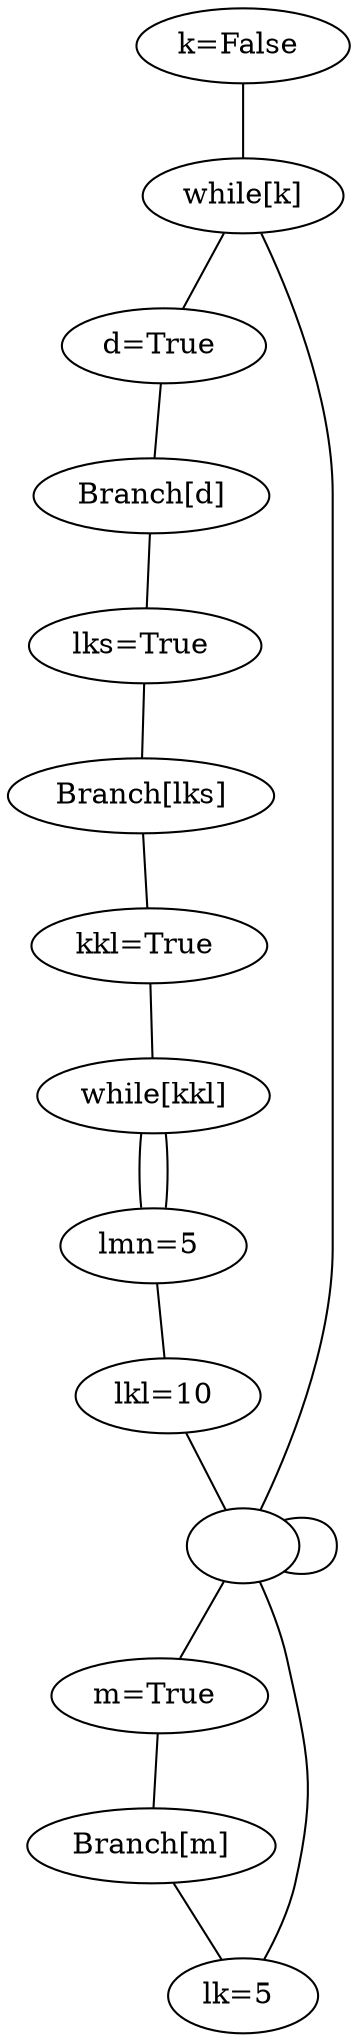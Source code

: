 graph G {
	"k=False " -- "while[k]"
	"d=True " -- "Branch[d]"
	"lks=True " -- "Branch[lks]"
	"kkl=True " -- "while[kkl]"
	"while[kkl]" -- "lmn=5 "
	"lmn=5 " -- "while[kkl]"
	"lmn=5 " -- "lkl=10 "
	"Branch[lks]" -- "kkl=True "
	"lkl=10 " -- " "
	"Branch[d]" -- "lks=True "
	" " -- " "
	"while[k]" -- "d=True "
	" " -- "while[k]"
	" " -- "m=True "
	"m=True " -- "Branch[m]"
	"Branch[m]" -- "lk=5 "
	"lk=5 " -- " "
}
